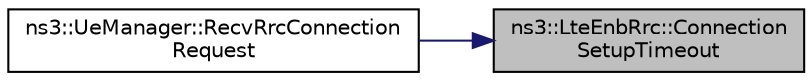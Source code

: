 digraph "ns3::LteEnbRrc::ConnectionSetupTimeout"
{
 // LATEX_PDF_SIZE
  edge [fontname="Helvetica",fontsize="10",labelfontname="Helvetica",labelfontsize="10"];
  node [fontname="Helvetica",fontsize="10",shape=record];
  rankdir="RL";
  Node1 [label="ns3::LteEnbRrc::Connection\lSetupTimeout",height=0.2,width=0.4,color="black", fillcolor="grey75", style="filled", fontcolor="black",tooltip="Method triggered when a UE is expected to complete a connection setup procedure but does not do so in..."];
  Node1 -> Node2 [dir="back",color="midnightblue",fontsize="10",style="solid",fontname="Helvetica"];
  Node2 [label="ns3::UeManager::RecvRrcConnection\lRequest",height=0.2,width=0.4,color="black", fillcolor="white", style="filled",URL="$classns3_1_1_ue_manager.html#af0959818ae542240ccf1caa2b3da19ab",tooltip="Implement the LteEnbRrcSapProvider::RecvRrcConnectionRequest interface."];
}
